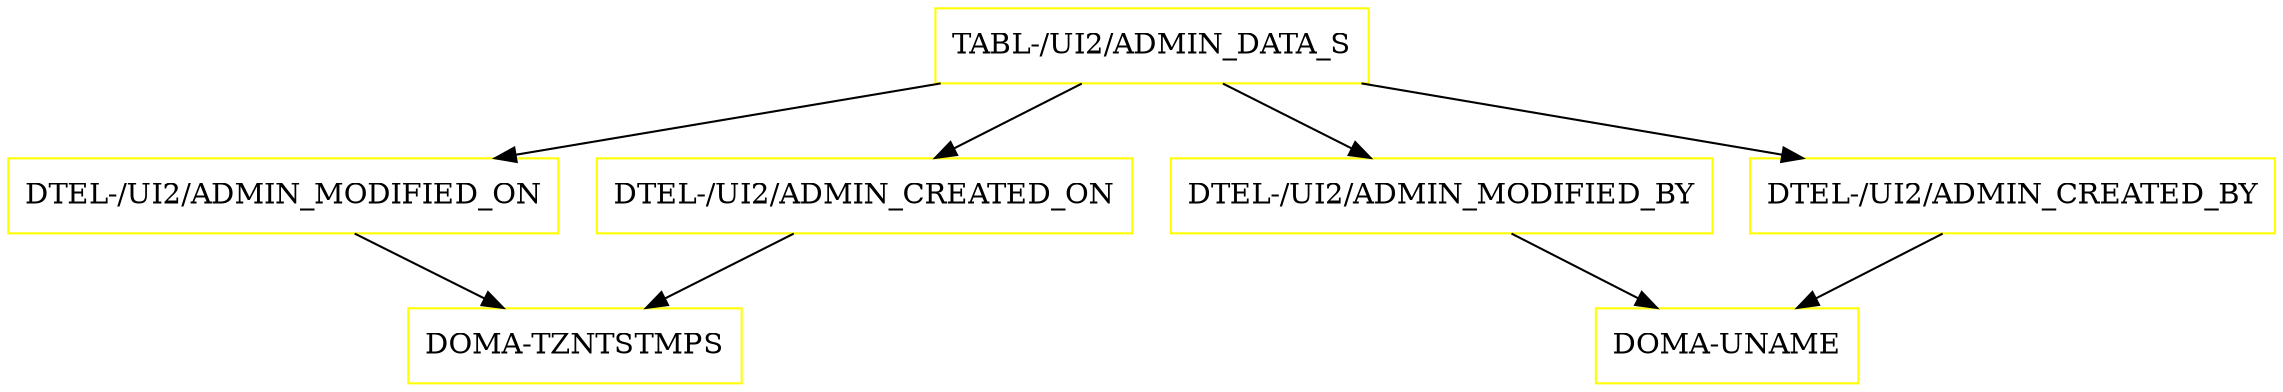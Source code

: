 digraph G {
  "TABL-/UI2/ADMIN_DATA_S" [shape=box,color=yellow];
  "DTEL-/UI2/ADMIN_MODIFIED_ON" [shape=box,color=yellow,URL="./DTEL_%23UI2%23ADMIN_MODIFIED_ON.html"];
  "DOMA-TZNTSTMPS" [shape=box,color=yellow,URL="./DOMA_TZNTSTMPS.html"];
  "DTEL-/UI2/ADMIN_MODIFIED_BY" [shape=box,color=yellow,URL="./DTEL_%23UI2%23ADMIN_MODIFIED_BY.html"];
  "DOMA-UNAME" [shape=box,color=yellow,URL="./DOMA_UNAME.html"];
  "DTEL-/UI2/ADMIN_CREATED_ON" [shape=box,color=yellow,URL="./DTEL_%23UI2%23ADMIN_CREATED_ON.html"];
  "DTEL-/UI2/ADMIN_CREATED_BY" [shape=box,color=yellow,URL="./DTEL_%23UI2%23ADMIN_CREATED_BY.html"];
  "TABL-/UI2/ADMIN_DATA_S" -> "DTEL-/UI2/ADMIN_CREATED_BY";
  "TABL-/UI2/ADMIN_DATA_S" -> "DTEL-/UI2/ADMIN_CREATED_ON";
  "TABL-/UI2/ADMIN_DATA_S" -> "DTEL-/UI2/ADMIN_MODIFIED_BY";
  "TABL-/UI2/ADMIN_DATA_S" -> "DTEL-/UI2/ADMIN_MODIFIED_ON";
  "DTEL-/UI2/ADMIN_MODIFIED_ON" -> "DOMA-TZNTSTMPS";
  "DTEL-/UI2/ADMIN_MODIFIED_BY" -> "DOMA-UNAME";
  "DTEL-/UI2/ADMIN_CREATED_ON" -> "DOMA-TZNTSTMPS";
  "DTEL-/UI2/ADMIN_CREATED_BY" -> "DOMA-UNAME";
}
